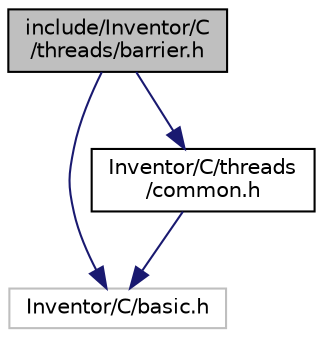digraph "include/Inventor/C/threads/barrier.h"
{
 // LATEX_PDF_SIZE
  edge [fontname="Helvetica",fontsize="10",labelfontname="Helvetica",labelfontsize="10"];
  node [fontname="Helvetica",fontsize="10",shape=record];
  Node1 [label="include/Inventor/C\l/threads/barrier.h",height=0.2,width=0.4,color="black", fillcolor="grey75", style="filled", fontcolor="black",tooltip=" "];
  Node1 -> Node2 [color="midnightblue",fontsize="10",style="solid",fontname="Helvetica"];
  Node2 [label="Inventor/C/basic.h",height=0.2,width=0.4,color="grey75", fillcolor="white", style="filled",tooltip=" "];
  Node1 -> Node3 [color="midnightblue",fontsize="10",style="solid",fontname="Helvetica"];
  Node3 [label="Inventor/C/threads\l/common.h",height=0.2,width=0.4,color="black", fillcolor="white", style="filled",URL="$include_2Inventor_2C_2threads_2common_8h.html",tooltip=" "];
  Node3 -> Node2 [color="midnightblue",fontsize="10",style="solid",fontname="Helvetica"];
}
